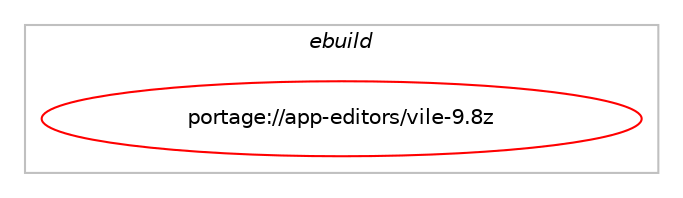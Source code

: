 digraph prolog {

# *************
# Graph options
# *************

newrank=true;
concentrate=true;
compound=true;
graph [rankdir=LR,fontname=Helvetica,fontsize=10,ranksep=1.5];#, ranksep=2.5, nodesep=0.2];
edge  [arrowhead=vee];
node  [fontname=Helvetica,fontsize=10];

# **********
# The ebuild
# **********

subgraph cluster_leftcol {
color=gray;
label=<<i>ebuild</i>>;
id [label="portage://app-editors/vile-9.8z", color=red, width=4, href="../app-editors/vile-9.8z.svg"];
}

# ****************
# The dependencies
# ****************

subgraph cluster_midcol {
color=gray;
label=<<i>dependencies</i>>;
subgraph cluster_compile {
fillcolor="#eeeeee";
style=filled;
label=<<i>compile</i>>;
# *** BEGIN UNKNOWN DEPENDENCY TYPE (TODO) ***
# id -> equal(use_conditional_group(positive,iconv,portage://app-editors/vile-9.8z,[package_dependency(portage://app-editors/vile-9.8z,install,no,virtual,libiconv,none,[,,],[],[])]))
# *** END UNKNOWN DEPENDENCY TYPE (TODO) ***

# *** BEGIN UNKNOWN DEPENDENCY TYPE (TODO) ***
# id -> equal(use_conditional_group(positive,perl,portage://app-editors/vile-9.8z,[package_dependency(portage://app-editors/vile-9.8z,install,no,dev-lang,perl,none,[,,],any_same_slot,[])]))
# *** END UNKNOWN DEPENDENCY TYPE (TODO) ***

# *** BEGIN UNKNOWN DEPENDENCY TYPE (TODO) ***
# id -> equal(package_dependency(portage://app-editors/vile-9.8z,install,no,sys-libs,ncurses,greaterequal,[5.2,,,5.2],any_same_slot,[]))
# *** END UNKNOWN DEPENDENCY TYPE (TODO) ***

# *** BEGIN UNKNOWN DEPENDENCY TYPE (TODO) ***
# id -> equal(package_dependency(portage://app-editors/vile-9.8z,install,no,virtual,libcrypt,none,[,,],any_same_slot,[]))
# *** END UNKNOWN DEPENDENCY TYPE (TODO) ***

}
subgraph cluster_compileandrun {
fillcolor="#eeeeee";
style=filled;
label=<<i>compile and run</i>>;
}
subgraph cluster_run {
fillcolor="#eeeeee";
style=filled;
label=<<i>run</i>>;
# *** BEGIN UNKNOWN DEPENDENCY TYPE (TODO) ***
# id -> equal(use_conditional_group(positive,iconv,portage://app-editors/vile-9.8z,[package_dependency(portage://app-editors/vile-9.8z,run,no,virtual,libiconv,none,[,,],[],[])]))
# *** END UNKNOWN DEPENDENCY TYPE (TODO) ***

# *** BEGIN UNKNOWN DEPENDENCY TYPE (TODO) ***
# id -> equal(use_conditional_group(positive,perl,portage://app-editors/vile-9.8z,[package_dependency(portage://app-editors/vile-9.8z,run,no,dev-lang,perl,none,[,,],any_same_slot,[])]))
# *** END UNKNOWN DEPENDENCY TYPE (TODO) ***

# *** BEGIN UNKNOWN DEPENDENCY TYPE (TODO) ***
# id -> equal(package_dependency(portage://app-editors/vile-9.8z,run,no,sys-libs,ncurses,greaterequal,[5.2,,,5.2],any_same_slot,[]))
# *** END UNKNOWN DEPENDENCY TYPE (TODO) ***

# *** BEGIN UNKNOWN DEPENDENCY TYPE (TODO) ***
# id -> equal(package_dependency(portage://app-editors/vile-9.8z,run,no,virtual,libcrypt,none,[,,],any_same_slot,[]))
# *** END UNKNOWN DEPENDENCY TYPE (TODO) ***

}
}

# **************
# The candidates
# **************

subgraph cluster_choices {
rank=same;
color=gray;
label=<<i>candidates</i>>;

}

}
